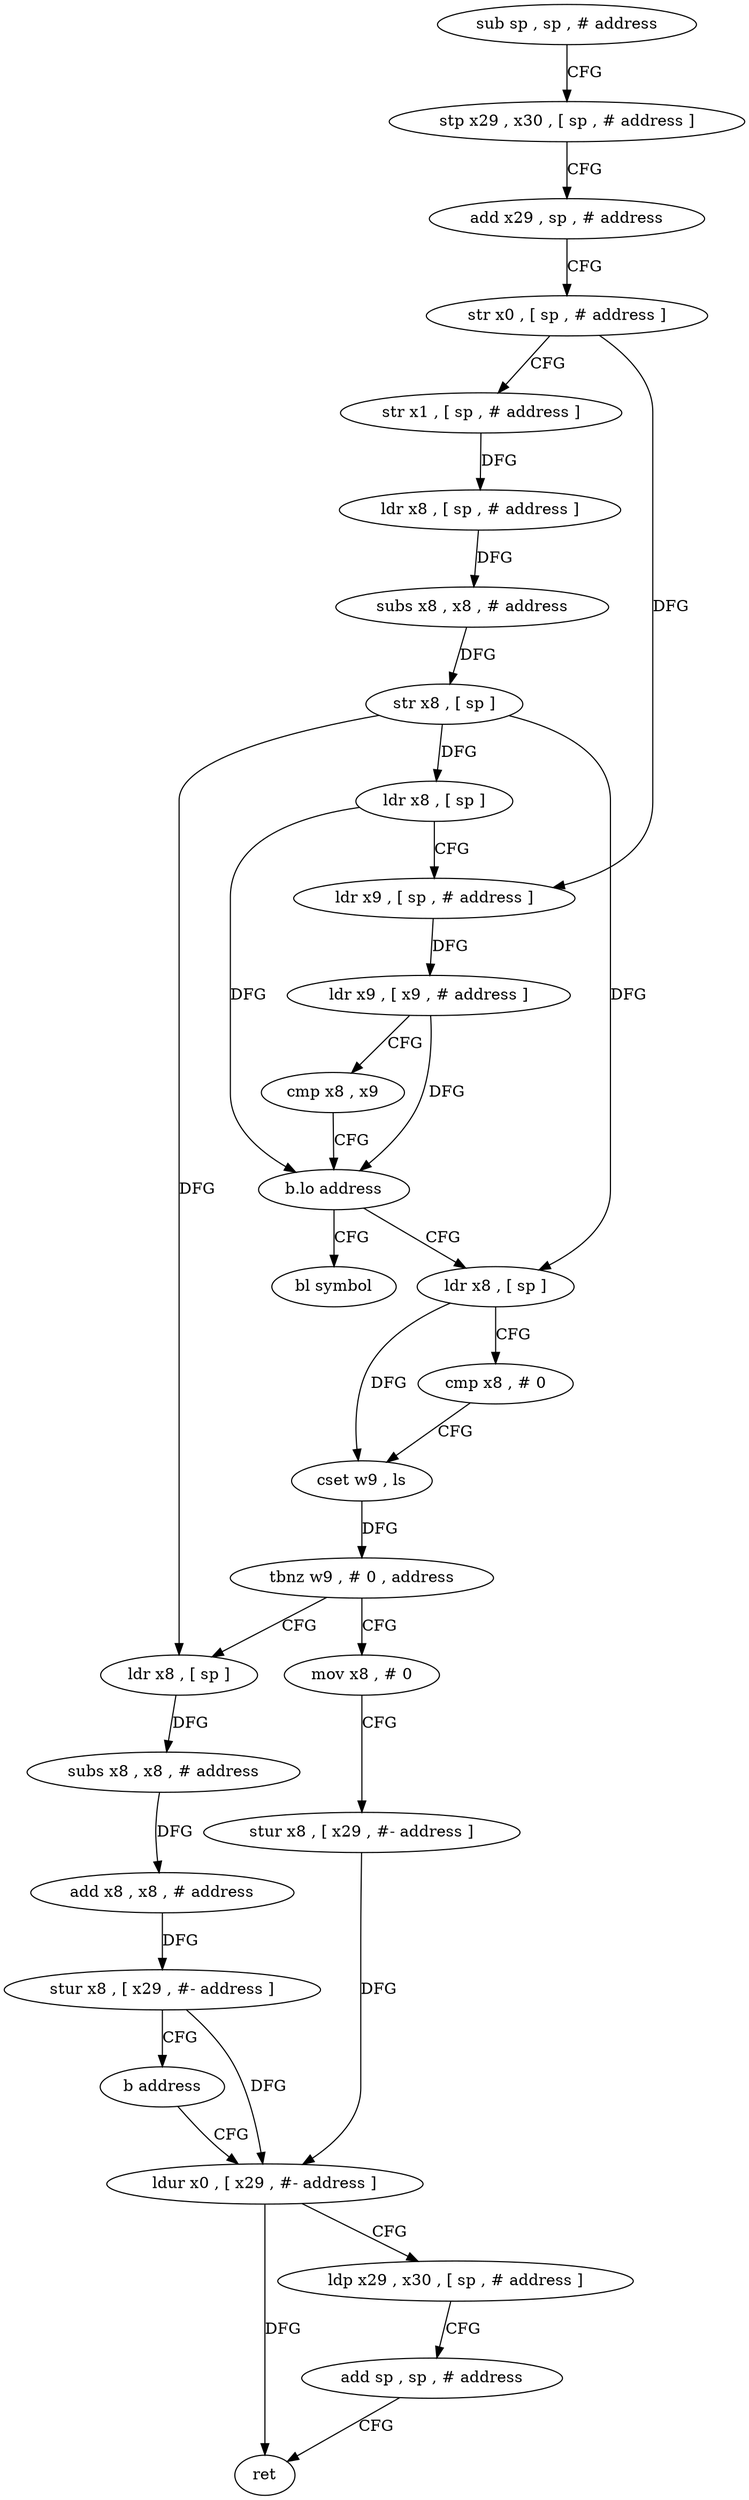 digraph "func" {
"186416" [label = "sub sp , sp , # address" ]
"186420" [label = "stp x29 , x30 , [ sp , # address ]" ]
"186424" [label = "add x29 , sp , # address" ]
"186428" [label = "str x0 , [ sp , # address ]" ]
"186432" [label = "str x1 , [ sp , # address ]" ]
"186436" [label = "ldr x8 , [ sp , # address ]" ]
"186440" [label = "subs x8 , x8 , # address" ]
"186444" [label = "str x8 , [ sp ]" ]
"186448" [label = "ldr x8 , [ sp ]" ]
"186452" [label = "ldr x9 , [ sp , # address ]" ]
"186456" [label = "ldr x9 , [ x9 , # address ]" ]
"186460" [label = "cmp x8 , x9" ]
"186464" [label = "b.lo address" ]
"186472" [label = "ldr x8 , [ sp ]" ]
"186468" [label = "bl symbol" ]
"186476" [label = "cmp x8 , # 0" ]
"186480" [label = "cset w9 , ls" ]
"186484" [label = "tbnz w9 , # 0 , address" ]
"186508" [label = "mov x8 , # 0" ]
"186488" [label = "ldr x8 , [ sp ]" ]
"186512" [label = "stur x8 , [ x29 , #- address ]" ]
"186516" [label = "ldur x0 , [ x29 , #- address ]" ]
"186492" [label = "subs x8 , x8 , # address" ]
"186496" [label = "add x8 , x8 , # address" ]
"186500" [label = "stur x8 , [ x29 , #- address ]" ]
"186504" [label = "b address" ]
"186520" [label = "ldp x29 , x30 , [ sp , # address ]" ]
"186524" [label = "add sp , sp , # address" ]
"186528" [label = "ret" ]
"186416" -> "186420" [ label = "CFG" ]
"186420" -> "186424" [ label = "CFG" ]
"186424" -> "186428" [ label = "CFG" ]
"186428" -> "186432" [ label = "CFG" ]
"186428" -> "186452" [ label = "DFG" ]
"186432" -> "186436" [ label = "DFG" ]
"186436" -> "186440" [ label = "DFG" ]
"186440" -> "186444" [ label = "DFG" ]
"186444" -> "186448" [ label = "DFG" ]
"186444" -> "186472" [ label = "DFG" ]
"186444" -> "186488" [ label = "DFG" ]
"186448" -> "186452" [ label = "CFG" ]
"186448" -> "186464" [ label = "DFG" ]
"186452" -> "186456" [ label = "DFG" ]
"186456" -> "186460" [ label = "CFG" ]
"186456" -> "186464" [ label = "DFG" ]
"186460" -> "186464" [ label = "CFG" ]
"186464" -> "186472" [ label = "CFG" ]
"186464" -> "186468" [ label = "CFG" ]
"186472" -> "186476" [ label = "CFG" ]
"186472" -> "186480" [ label = "DFG" ]
"186476" -> "186480" [ label = "CFG" ]
"186480" -> "186484" [ label = "DFG" ]
"186484" -> "186508" [ label = "CFG" ]
"186484" -> "186488" [ label = "CFG" ]
"186508" -> "186512" [ label = "CFG" ]
"186488" -> "186492" [ label = "DFG" ]
"186512" -> "186516" [ label = "DFG" ]
"186516" -> "186520" [ label = "CFG" ]
"186516" -> "186528" [ label = "DFG" ]
"186492" -> "186496" [ label = "DFG" ]
"186496" -> "186500" [ label = "DFG" ]
"186500" -> "186504" [ label = "CFG" ]
"186500" -> "186516" [ label = "DFG" ]
"186504" -> "186516" [ label = "CFG" ]
"186520" -> "186524" [ label = "CFG" ]
"186524" -> "186528" [ label = "CFG" ]
}
